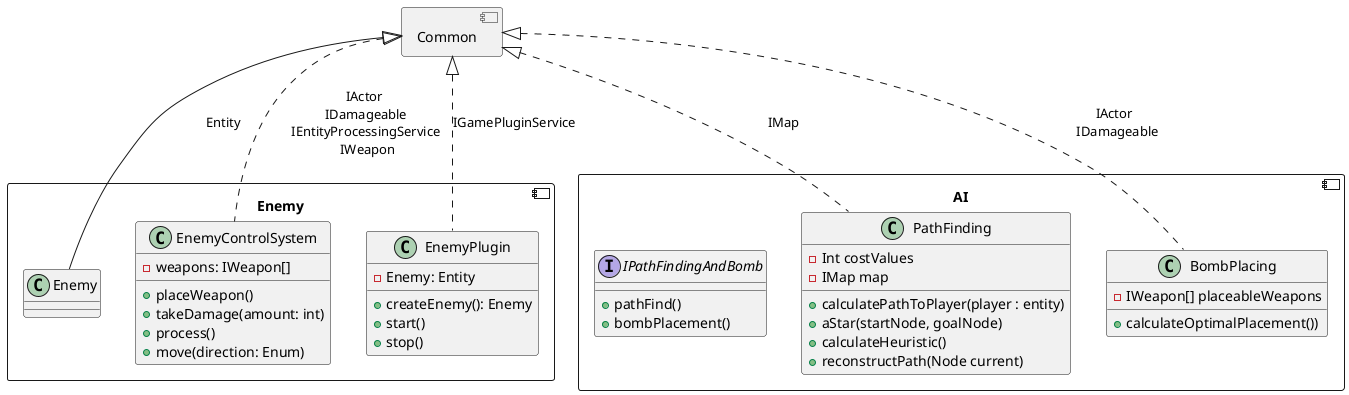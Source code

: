 @startuml
component Common {
}

component Enemy {
    class Enemy {
    }

    class EnemyControlSystem {
    - weapons: IWeapon[]
    + placeWeapon()
    + takeDamage(amount: int)
    + process()
    + move(direction: Enum)
    }

    class EnemyPlugin {
    - Enemy: Entity
    + createEnemy(): Enemy
    + start()
    + stop()
    }


    skinparam SequenceMessageAlign center
    Common <|-- Enemy.Enemy: Entity
    Common <|.. Enemy.EnemyControlSystem: IActor \n IDamageable \n IEntityProcessingService \n IWeapon
    Common <|.. Enemy.EnemyPlugin: IGamePluginService
}

component AI{
    class PathFinding{
    - Int costValues
    - IMap map
    + calculatePathToPlayer(player : entity)
    'maybe Greedy Best-First Search
    + aStar(startNode, goalNode)
    + calculateHeuristic()
    + reconstructPath(Node current)
    }

    class BombPlacing {
    - IWeapon[] placeableWeapons
    + calculateOptimalPlacement())
    }

    interface IPathFindingAndBomb{
    + pathFind()
    + bombPlacement()
    }
     skinparam SequenceMessageAlign center

        Common <|.. AI.BombPlacing: IActor \n IDamageable 
        Common <|.. AI.PathFinding: IMap
}



@enduml